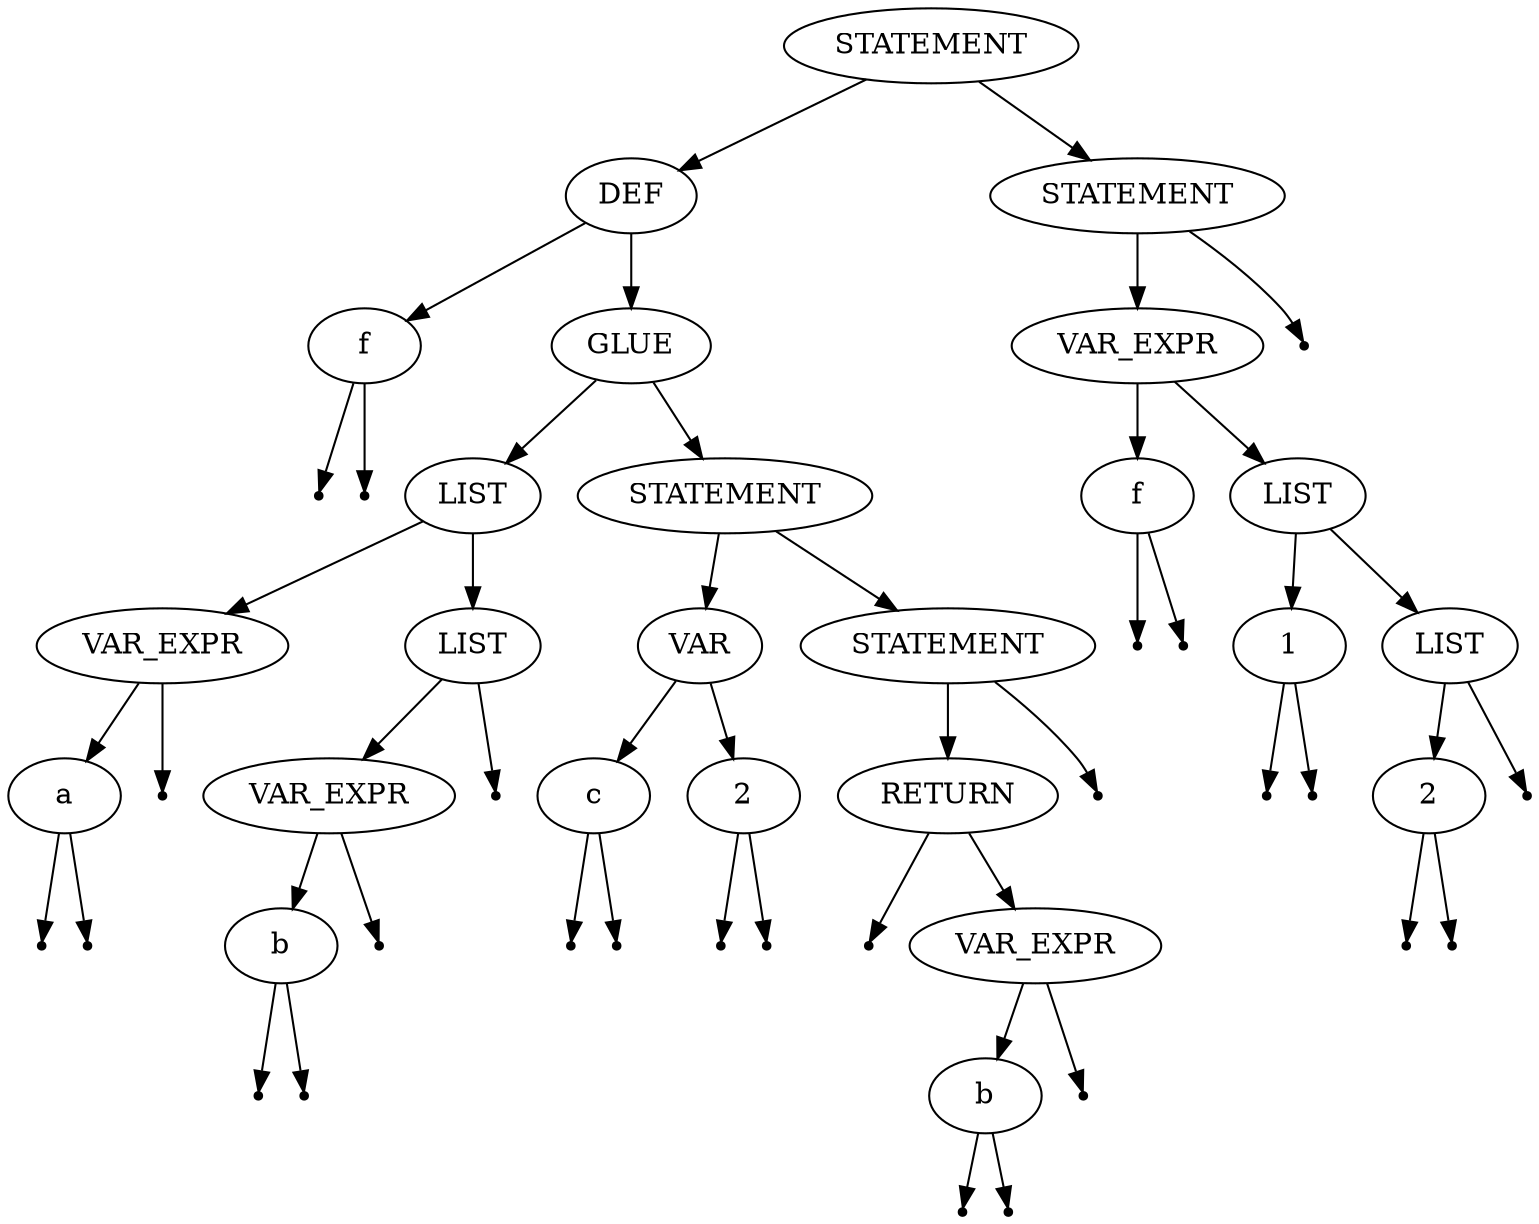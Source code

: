 digraph {
graph [ordering="out"];
Node0 [label=STATEMENT];
Node1 [label=DEF];
Node0 -> Node1;
Node2 [label=STATEMENT];
Node0 -> Node2;
Node3 [label="f"];
Node1 -> Node3;
Node4 [label=GLUE];
Node1 -> Node4;
Node5 [label=VAR_EXPR];
Node2 -> Node5;
Null0 [shape=point];
Node2 -> Null0;
Null1 [shape=point];
Node3 -> Null1;
Null2 [shape=point];
Node3 -> Null2;
Node6 [label=LIST];
Node4 -> Node6;
Node7 [label=STATEMENT];
Node4 -> Node7;
Node8 [label="f"];
Node5 -> Node8;
Node9 [label=LIST];
Node5 -> Node9;
Node10 [label=VAR_EXPR];
Node6 -> Node10;
Node11 [label=LIST];
Node6 -> Node11;
Node12 [label=VAR];
Node7 -> Node12;
Node13 [label=STATEMENT];
Node7 -> Node13;
Null3 [shape=point];
Node8 -> Null3;
Null4 [shape=point];
Node8 -> Null4;
Node14 [label=1];
Node9 -> Node14;
Node15 [label=LIST];
Node9 -> Node15;
Node16 [label="a"];
Node10 -> Node16;
Null5 [shape=point];
Node10 -> Null5;
Node17 [label=VAR_EXPR];
Node11 -> Node17;
Null6 [shape=point];
Node11 -> Null6;
Node18 [label="c"];
Node12 -> Node18;
Node19 [label=2];
Node12 -> Node19;
Node20 [label=RETURN];
Node13 -> Node20;
Null7 [shape=point];
Node13 -> Null7;
Null8 [shape=point];
Node14 -> Null8;
Null9 [shape=point];
Node14 -> Null9;
Node21 [label=2];
Node15 -> Node21;
Null10 [shape=point];
Node15 -> Null10;
Null11 [shape=point];
Node16 -> Null11;
Null12 [shape=point];
Node16 -> Null12;
Node22 [label="b"];
Node17 -> Node22;
Null13 [shape=point];
Node17 -> Null13;
Null14 [shape=point];
Node18 -> Null14;
Null15 [shape=point];
Node18 -> Null15;
Null16 [shape=point];
Node19 -> Null16;
Null17 [shape=point];
Node19 -> Null17;
Null18 [shape=point];
Node20 -> Null18;
Node23 [label=VAR_EXPR];
Node20 -> Node23;
Null19 [shape=point];
Node21 -> Null19;
Null20 [shape=point];
Node21 -> Null20;
Null21 [shape=point];
Node22 -> Null21;
Null22 [shape=point];
Node22 -> Null22;
Node24 [label="b"];
Node23 -> Node24;
Null23 [shape=point];
Node23 -> Null23;
Null24 [shape=point];
Node24 -> Null24;
Null25 [shape=point];
Node24 -> Null25;
}